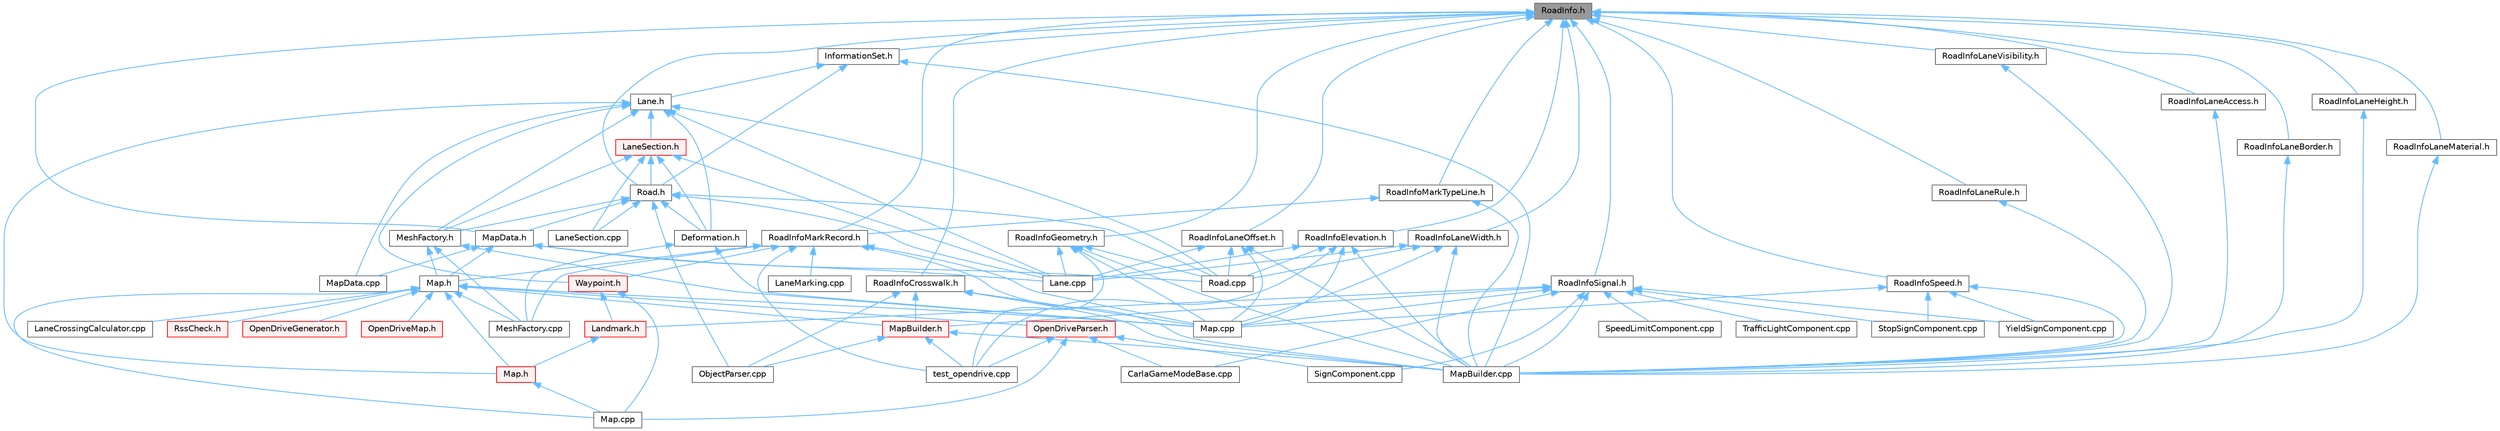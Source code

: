 digraph "RoadInfo.h"
{
 // INTERACTIVE_SVG=YES
 // LATEX_PDF_SIZE
  bgcolor="transparent";
  edge [fontname=Helvetica,fontsize=10,labelfontname=Helvetica,labelfontsize=10];
  node [fontname=Helvetica,fontsize=10,shape=box,height=0.2,width=0.4];
  Node1 [id="Node000001",label="RoadInfo.h",height=0.2,width=0.4,color="gray40", fillcolor="grey60", style="filled", fontcolor="black",tooltip=" "];
  Node1 -> Node2 [id="edge1_Node000001_Node000002",dir="back",color="steelblue1",style="solid",tooltip=" "];
  Node2 [id="Node000002",label="InformationSet.h",height=0.2,width=0.4,color="grey40", fillcolor="white", style="filled",URL="$d2/d56/InformationSet_8h.html",tooltip=" "];
  Node2 -> Node3 [id="edge2_Node000002_Node000003",dir="back",color="steelblue1",style="solid",tooltip=" "];
  Node3 [id="Node000003",label="Lane.h",height=0.2,width=0.4,color="grey40", fillcolor="white", style="filled",URL="$d8/d27/Lane_8h.html",tooltip=" "];
  Node3 -> Node4 [id="edge3_Node000003_Node000004",dir="back",color="steelblue1",style="solid",tooltip=" "];
  Node4 [id="Node000004",label="Deformation.h",height=0.2,width=0.4,color="grey40", fillcolor="white", style="filled",URL="$dd/d04/Deformation_8h.html",tooltip=" "];
  Node4 -> Node5 [id="edge4_Node000004_Node000005",dir="back",color="steelblue1",style="solid",tooltip=" "];
  Node5 [id="Node000005",label="Map.cpp",height=0.2,width=0.4,color="grey40", fillcolor="white", style="filled",URL="$d9/d5a/road_2Map_8cpp.html",tooltip=" "];
  Node4 -> Node6 [id="edge5_Node000004_Node000006",dir="back",color="steelblue1",style="solid",tooltip=" "];
  Node6 [id="Node000006",label="MeshFactory.cpp",height=0.2,width=0.4,color="grey40", fillcolor="white", style="filled",URL="$dd/d9c/MeshFactory_8cpp.html",tooltip=" "];
  Node3 -> Node7 [id="edge6_Node000003_Node000007",dir="back",color="steelblue1",style="solid",tooltip=" "];
  Node7 [id="Node000007",label="Lane.cpp",height=0.2,width=0.4,color="grey40", fillcolor="white", style="filled",URL="$dc/d13/Lane_8cpp.html",tooltip=" "];
  Node3 -> Node8 [id="edge7_Node000003_Node000008",dir="back",color="steelblue1",style="solid",tooltip=" "];
  Node8 [id="Node000008",label="LaneSection.h",height=0.2,width=0.4,color="red", fillcolor="#FFF0F0", style="filled",URL="$d6/dfd/LaneSection_8h.html",tooltip=" "];
  Node8 -> Node4 [id="edge8_Node000008_Node000004",dir="back",color="steelblue1",style="solid",tooltip=" "];
  Node8 -> Node7 [id="edge9_Node000008_Node000007",dir="back",color="steelblue1",style="solid",tooltip=" "];
  Node8 -> Node9 [id="edge10_Node000008_Node000009",dir="back",color="steelblue1",style="solid",tooltip=" "];
  Node9 [id="Node000009",label="LaneSection.cpp",height=0.2,width=0.4,color="grey40", fillcolor="white", style="filled",URL="$d6/d5d/LaneSection_8cpp.html",tooltip=" "];
  Node8 -> Node203 [id="edge11_Node000008_Node000203",dir="back",color="steelblue1",style="solid",tooltip=" "];
  Node203 [id="Node000203",label="MeshFactory.h",height=0.2,width=0.4,color="grey40", fillcolor="white", style="filled",URL="$d9/d87/MeshFactory_8h.html",tooltip=" "];
  Node203 -> Node5 [id="edge12_Node000203_Node000005",dir="back",color="steelblue1",style="solid",tooltip=" "];
  Node203 -> Node13 [id="edge13_Node000203_Node000013",dir="back",color="steelblue1",style="solid",tooltip=" "];
  Node13 [id="Node000013",label="Map.h",height=0.2,width=0.4,color="grey40", fillcolor="white", style="filled",URL="$df/d64/road_2Map_8h.html",tooltip=" "];
  Node13 -> Node14 [id="edge14_Node000013_Node000014",dir="back",color="steelblue1",style="solid",tooltip=" "];
  Node14 [id="Node000014",label="LaneCrossingCalculator.cpp",height=0.2,width=0.4,color="grey40", fillcolor="white", style="filled",URL="$d5/da4/LaneCrossingCalculator_8cpp.html",tooltip=" "];
  Node13 -> Node15 [id="edge15_Node000013_Node000015",dir="back",color="steelblue1",style="solid",tooltip=" "];
  Node15 [id="Node000015",label="Map.cpp",height=0.2,width=0.4,color="grey40", fillcolor="white", style="filled",URL="$db/da0/client_2Map_8cpp.html",tooltip=" "];
  Node13 -> Node5 [id="edge16_Node000013_Node000005",dir="back",color="steelblue1",style="solid",tooltip=" "];
  Node13 -> Node16 [id="edge17_Node000013_Node000016",dir="back",color="steelblue1",style="solid",tooltip=" "];
  Node16 [id="Node000016",label="Map.h",height=0.2,width=0.4,color="red", fillcolor="#FFF0F0", style="filled",URL="$d4/d9d/client_2Map_8h.html",tooltip=" "];
  Node16 -> Node15 [id="edge18_Node000016_Node000015",dir="back",color="steelblue1",style="solid",tooltip=" "];
  Node13 -> Node59 [id="edge19_Node000013_Node000059",dir="back",color="steelblue1",style="solid",tooltip=" "];
  Node59 [id="Node000059",label="MapBuilder.h",height=0.2,width=0.4,color="red", fillcolor="#FFF0F0", style="filled",URL="$de/d3b/MapBuilder_8h.html",tooltip=" "];
  Node59 -> Node65 [id="edge20_Node000059_Node000065",dir="back",color="steelblue1",style="solid",tooltip=" "];
  Node65 [id="Node000065",label="MapBuilder.cpp",height=0.2,width=0.4,color="grey40", fillcolor="white", style="filled",URL="$df/da9/MapBuilder_8cpp.html",tooltip=" "];
  Node59 -> Node66 [id="edge21_Node000059_Node000066",dir="back",color="steelblue1",style="solid",tooltip=" "];
  Node66 [id="Node000066",label="ObjectParser.cpp",height=0.2,width=0.4,color="grey40", fillcolor="white", style="filled",URL="$d9/df7/ObjectParser_8cpp.html",tooltip=" "];
  Node59 -> Node72 [id="edge22_Node000059_Node000072",dir="back",color="steelblue1",style="solid",tooltip=" "];
  Node72 [id="Node000072",label="test_opendrive.cpp",height=0.2,width=0.4,color="grey40", fillcolor="white", style="filled",URL="$d1/dc0/test__opendrive_8cpp.html",tooltip=" "];
  Node13 -> Node6 [id="edge23_Node000013_Node000006",dir="back",color="steelblue1",style="solid",tooltip=" "];
  Node13 -> Node73 [id="edge24_Node000013_Node000073",dir="back",color="steelblue1",style="solid",tooltip=" "];
  Node73 [id="Node000073",label="OpenDriveGenerator.h",height=0.2,width=0.4,color="red", fillcolor="#FFF0F0", style="filled",URL="$d9/df1/OpenDriveGenerator_8h.html",tooltip=" "];
  Node13 -> Node75 [id="edge25_Node000013_Node000075",dir="back",color="steelblue1",style="solid",tooltip=" "];
  Node75 [id="Node000075",label="OpenDriveMap.h",height=0.2,width=0.4,color="red", fillcolor="#FFF0F0", style="filled",URL="$d6/d95/OpenDriveMap_8h.html",tooltip=" "];
  Node13 -> Node197 [id="edge26_Node000013_Node000197",dir="back",color="steelblue1",style="solid",tooltip=" "];
  Node197 [id="Node000197",label="OpenDriveParser.h",height=0.2,width=0.4,color="red", fillcolor="#FFF0F0", style="filled",URL="$d1/dd9/OpenDriveParser_8h.html",tooltip=" "];
  Node197 -> Node80 [id="edge27_Node000197_Node000080",dir="back",color="steelblue1",style="solid",tooltip=" "];
  Node80 [id="Node000080",label="CarlaGameModeBase.cpp",height=0.2,width=0.4,color="grey40", fillcolor="white", style="filled",URL="$d0/d2e/CarlaGameModeBase_8cpp.html",tooltip=" "];
  Node197 -> Node15 [id="edge28_Node000197_Node000015",dir="back",color="steelblue1",style="solid",tooltip=" "];
  Node197 -> Node115 [id="edge29_Node000197_Node000115",dir="back",color="steelblue1",style="solid",tooltip=" "];
  Node115 [id="Node000115",label="SignComponent.cpp",height=0.2,width=0.4,color="grey40", fillcolor="white", style="filled",URL="$d9/dbd/SignComponent_8cpp.html",tooltip=" "];
  Node197 -> Node72 [id="edge30_Node000197_Node000072",dir="back",color="steelblue1",style="solid",tooltip=" "];
  Node13 -> Node198 [id="edge31_Node000013_Node000198",dir="back",color="steelblue1",style="solid",tooltip=" "];
  Node198 [id="Node000198",label="RssCheck.h",height=0.2,width=0.4,color="red", fillcolor="#FFF0F0", style="filled",URL="$d8/dab/RssCheck_8h.html",tooltip=" "];
  Node203 -> Node6 [id="edge32_Node000203_Node000006",dir="back",color="steelblue1",style="solid",tooltip=" "];
  Node8 -> Node11 [id="edge33_Node000008_Node000011",dir="back",color="steelblue1",style="solid",tooltip=" "];
  Node11 [id="Node000011",label="Road.h",height=0.2,width=0.4,color="grey40", fillcolor="white", style="filled",URL="$db/d48/Road_8h.html",tooltip=" "];
  Node11 -> Node4 [id="edge34_Node000011_Node000004",dir="back",color="steelblue1",style="solid",tooltip=" "];
  Node11 -> Node7 [id="edge35_Node000011_Node000007",dir="back",color="steelblue1",style="solid",tooltip=" "];
  Node11 -> Node9 [id="edge36_Node000011_Node000009",dir="back",color="steelblue1",style="solid",tooltip=" "];
  Node11 -> Node12 [id="edge37_Node000011_Node000012",dir="back",color="steelblue1",style="solid",tooltip=" "];
  Node12 [id="Node000012",label="MapData.h",height=0.2,width=0.4,color="grey40", fillcolor="white", style="filled",URL="$d5/db7/MapData_8h.html",tooltip=" "];
  Node12 -> Node7 [id="edge38_Node000012_Node000007",dir="back",color="steelblue1",style="solid",tooltip=" "];
  Node12 -> Node13 [id="edge39_Node000012_Node000013",dir="back",color="steelblue1",style="solid",tooltip=" "];
  Node12 -> Node201 [id="edge40_Node000012_Node000201",dir="back",color="steelblue1",style="solid",tooltip=" "];
  Node201 [id="Node000201",label="MapData.cpp",height=0.2,width=0.4,color="grey40", fillcolor="white", style="filled",URL="$d9/d71/MapData_8cpp.html",tooltip=" "];
  Node12 -> Node202 [id="edge41_Node000012_Node000202",dir="back",color="steelblue1",style="solid",tooltip=" "];
  Node202 [id="Node000202",label="Road.cpp",height=0.2,width=0.4,color="grey40", fillcolor="white", style="filled",URL="$dc/d2f/Road_8cpp.html",tooltip=" "];
  Node11 -> Node203 [id="edge42_Node000011_Node000203",dir="back",color="steelblue1",style="solid",tooltip=" "];
  Node11 -> Node66 [id="edge43_Node000011_Node000066",dir="back",color="steelblue1",style="solid",tooltip=" "];
  Node11 -> Node202 [id="edge44_Node000011_Node000202",dir="back",color="steelblue1",style="solid",tooltip=" "];
  Node3 -> Node16 [id="edge45_Node000003_Node000016",dir="back",color="steelblue1",style="solid",tooltip=" "];
  Node3 -> Node201 [id="edge46_Node000003_Node000201",dir="back",color="steelblue1",style="solid",tooltip=" "];
  Node3 -> Node203 [id="edge47_Node000003_Node000203",dir="back",color="steelblue1",style="solid",tooltip=" "];
  Node3 -> Node202 [id="edge48_Node000003_Node000202",dir="back",color="steelblue1",style="solid",tooltip=" "];
  Node3 -> Node204 [id="edge49_Node000003_Node000204",dir="back",color="steelblue1",style="solid",tooltip=" "];
  Node204 [id="Node000204",label="Waypoint.h",height=0.2,width=0.4,color="red", fillcolor="#FFF0F0", style="filled",URL="$d0/d47/client_2Waypoint_8h.html",tooltip=" "];
  Node204 -> Node247 [id="edge50_Node000204_Node000247",dir="back",color="steelblue1",style="solid",tooltip=" "];
  Node247 [id="Node000247",label="Landmark.h",height=0.2,width=0.4,color="red", fillcolor="#FFF0F0", style="filled",URL="$db/d18/Landmark_8h.html",tooltip=" "];
  Node247 -> Node16 [id="edge51_Node000247_Node000016",dir="back",color="steelblue1",style="solid",tooltip=" "];
  Node204 -> Node15 [id="edge52_Node000204_Node000015",dir="back",color="steelblue1",style="solid",tooltip=" "];
  Node2 -> Node65 [id="edge53_Node000002_Node000065",dir="back",color="steelblue1",style="solid",tooltip=" "];
  Node2 -> Node11 [id="edge54_Node000002_Node000011",dir="back",color="steelblue1",style="solid",tooltip=" "];
  Node1 -> Node12 [id="edge55_Node000001_Node000012",dir="back",color="steelblue1",style="solid",tooltip=" "];
  Node1 -> Node11 [id="edge56_Node000001_Node000011",dir="back",color="steelblue1",style="solid",tooltip=" "];
  Node1 -> Node254 [id="edge57_Node000001_Node000254",dir="back",color="steelblue1",style="solid",tooltip=" "];
  Node254 [id="Node000254",label="RoadInfoCrosswalk.h",height=0.2,width=0.4,color="grey40", fillcolor="white", style="filled",URL="$da/dd7/RoadInfoCrosswalk_8h.html",tooltip=" "];
  Node254 -> Node5 [id="edge58_Node000254_Node000005",dir="back",color="steelblue1",style="solid",tooltip=" "];
  Node254 -> Node65 [id="edge59_Node000254_Node000065",dir="back",color="steelblue1",style="solid",tooltip=" "];
  Node254 -> Node59 [id="edge60_Node000254_Node000059",dir="back",color="steelblue1",style="solid",tooltip=" "];
  Node254 -> Node66 [id="edge61_Node000254_Node000066",dir="back",color="steelblue1",style="solid",tooltip=" "];
  Node1 -> Node255 [id="edge62_Node000001_Node000255",dir="back",color="steelblue1",style="solid",tooltip=" "];
  Node255 [id="Node000255",label="RoadInfoElevation.h",height=0.2,width=0.4,color="grey40", fillcolor="white", style="filled",URL="$d7/d90/RoadInfoElevation_8h.html",tooltip=" "];
  Node255 -> Node7 [id="edge63_Node000255_Node000007",dir="back",color="steelblue1",style="solid",tooltip=" "];
  Node255 -> Node5 [id="edge64_Node000255_Node000005",dir="back",color="steelblue1",style="solid",tooltip=" "];
  Node255 -> Node65 [id="edge65_Node000255_Node000065",dir="back",color="steelblue1",style="solid",tooltip=" "];
  Node255 -> Node202 [id="edge66_Node000255_Node000202",dir="back",color="steelblue1",style="solid",tooltip=" "];
  Node255 -> Node72 [id="edge67_Node000255_Node000072",dir="back",color="steelblue1",style="solid",tooltip=" "];
  Node1 -> Node256 [id="edge68_Node000001_Node000256",dir="back",color="steelblue1",style="solid",tooltip=" "];
  Node256 [id="Node000256",label="RoadInfoGeometry.h",height=0.2,width=0.4,color="grey40", fillcolor="white", style="filled",URL="$d0/d8e/RoadInfoGeometry_8h.html",tooltip=" "];
  Node256 -> Node7 [id="edge69_Node000256_Node000007",dir="back",color="steelblue1",style="solid",tooltip=" "];
  Node256 -> Node5 [id="edge70_Node000256_Node000005",dir="back",color="steelblue1",style="solid",tooltip=" "];
  Node256 -> Node65 [id="edge71_Node000256_Node000065",dir="back",color="steelblue1",style="solid",tooltip=" "];
  Node256 -> Node202 [id="edge72_Node000256_Node000202",dir="back",color="steelblue1",style="solid",tooltip=" "];
  Node256 -> Node72 [id="edge73_Node000256_Node000072",dir="back",color="steelblue1",style="solid",tooltip=" "];
  Node1 -> Node257 [id="edge74_Node000001_Node000257",dir="back",color="steelblue1",style="solid",tooltip=" "];
  Node257 [id="Node000257",label="RoadInfoLaneAccess.h",height=0.2,width=0.4,color="grey40", fillcolor="white", style="filled",URL="$da/d4c/RoadInfoLaneAccess_8h.html",tooltip=" "];
  Node257 -> Node65 [id="edge75_Node000257_Node000065",dir="back",color="steelblue1",style="solid",tooltip=" "];
  Node1 -> Node258 [id="edge76_Node000001_Node000258",dir="back",color="steelblue1",style="solid",tooltip=" "];
  Node258 [id="Node000258",label="RoadInfoLaneBorder.h",height=0.2,width=0.4,color="grey40", fillcolor="white", style="filled",URL="$d5/dfa/RoadInfoLaneBorder_8h.html",tooltip=" "];
  Node258 -> Node65 [id="edge77_Node000258_Node000065",dir="back",color="steelblue1",style="solid",tooltip=" "];
  Node1 -> Node259 [id="edge78_Node000001_Node000259",dir="back",color="steelblue1",style="solid",tooltip=" "];
  Node259 [id="Node000259",label="RoadInfoLaneHeight.h",height=0.2,width=0.4,color="grey40", fillcolor="white", style="filled",URL="$dc/d17/RoadInfoLaneHeight_8h.html",tooltip=" "];
  Node259 -> Node65 [id="edge79_Node000259_Node000065",dir="back",color="steelblue1",style="solid",tooltip=" "];
  Node1 -> Node260 [id="edge80_Node000001_Node000260",dir="back",color="steelblue1",style="solid",tooltip=" "];
  Node260 [id="Node000260",label="RoadInfoLaneMaterial.h",height=0.2,width=0.4,color="grey40", fillcolor="white", style="filled",URL="$d6/db2/RoadInfoLaneMaterial_8h.html",tooltip=" "];
  Node260 -> Node65 [id="edge81_Node000260_Node000065",dir="back",color="steelblue1",style="solid",tooltip=" "];
  Node1 -> Node261 [id="edge82_Node000001_Node000261",dir="back",color="steelblue1",style="solid",tooltip=" "];
  Node261 [id="Node000261",label="RoadInfoLaneOffset.h",height=0.2,width=0.4,color="grey40", fillcolor="white", style="filled",URL="$db/d26/RoadInfoLaneOffset_8h.html",tooltip=" "];
  Node261 -> Node7 [id="edge83_Node000261_Node000007",dir="back",color="steelblue1",style="solid",tooltip=" "];
  Node261 -> Node5 [id="edge84_Node000261_Node000005",dir="back",color="steelblue1",style="solid",tooltip=" "];
  Node261 -> Node65 [id="edge85_Node000261_Node000065",dir="back",color="steelblue1",style="solid",tooltip=" "];
  Node261 -> Node202 [id="edge86_Node000261_Node000202",dir="back",color="steelblue1",style="solid",tooltip=" "];
  Node1 -> Node262 [id="edge87_Node000001_Node000262",dir="back",color="steelblue1",style="solid",tooltip=" "];
  Node262 [id="Node000262",label="RoadInfoLaneRule.h",height=0.2,width=0.4,color="grey40", fillcolor="white", style="filled",URL="$da/d14/RoadInfoLaneRule_8h.html",tooltip=" "];
  Node262 -> Node65 [id="edge88_Node000262_Node000065",dir="back",color="steelblue1",style="solid",tooltip=" "];
  Node1 -> Node263 [id="edge89_Node000001_Node000263",dir="back",color="steelblue1",style="solid",tooltip=" "];
  Node263 [id="Node000263",label="RoadInfoLaneVisibility.h",height=0.2,width=0.4,color="grey40", fillcolor="white", style="filled",URL="$d5/d30/RoadInfoLaneVisibility_8h.html",tooltip=" "];
  Node263 -> Node65 [id="edge90_Node000263_Node000065",dir="back",color="steelblue1",style="solid",tooltip=" "];
  Node1 -> Node264 [id="edge91_Node000001_Node000264",dir="back",color="steelblue1",style="solid",tooltip=" "];
  Node264 [id="Node000264",label="RoadInfoLaneWidth.h",height=0.2,width=0.4,color="grey40", fillcolor="white", style="filled",URL="$d1/d16/RoadInfoLaneWidth_8h.html",tooltip=" "];
  Node264 -> Node7 [id="edge92_Node000264_Node000007",dir="back",color="steelblue1",style="solid",tooltip=" "];
  Node264 -> Node5 [id="edge93_Node000264_Node000005",dir="back",color="steelblue1",style="solid",tooltip=" "];
  Node264 -> Node65 [id="edge94_Node000264_Node000065",dir="back",color="steelblue1",style="solid",tooltip=" "];
  Node264 -> Node202 [id="edge95_Node000264_Node000202",dir="back",color="steelblue1",style="solid",tooltip=" "];
  Node1 -> Node265 [id="edge96_Node000001_Node000265",dir="back",color="steelblue1",style="solid",tooltip=" "];
  Node265 [id="Node000265",label="RoadInfoMarkRecord.h",height=0.2,width=0.4,color="grey40", fillcolor="white", style="filled",URL="$dd/d32/RoadInfoMarkRecord_8h.html",tooltip=" "];
  Node265 -> Node266 [id="edge97_Node000265_Node000266",dir="back",color="steelblue1",style="solid",tooltip=" "];
  Node266 [id="Node000266",label="LaneMarking.cpp",height=0.2,width=0.4,color="grey40", fillcolor="white", style="filled",URL="$dc/d65/LaneMarking_8cpp.html",tooltip=" "];
  Node265 -> Node5 [id="edge98_Node000265_Node000005",dir="back",color="steelblue1",style="solid",tooltip=" "];
  Node265 -> Node13 [id="edge99_Node000265_Node000013",dir="back",color="steelblue1",style="solid",tooltip=" "];
  Node265 -> Node65 [id="edge100_Node000265_Node000065",dir="back",color="steelblue1",style="solid",tooltip=" "];
  Node265 -> Node6 [id="edge101_Node000265_Node000006",dir="back",color="steelblue1",style="solid",tooltip=" "];
  Node265 -> Node204 [id="edge102_Node000265_Node000204",dir="back",color="steelblue1",style="solid",tooltip=" "];
  Node265 -> Node72 [id="edge103_Node000265_Node000072",dir="back",color="steelblue1",style="solid",tooltip=" "];
  Node1 -> Node267 [id="edge104_Node000001_Node000267",dir="back",color="steelblue1",style="solid",tooltip=" "];
  Node267 [id="Node000267",label="RoadInfoMarkTypeLine.h",height=0.2,width=0.4,color="grey40", fillcolor="white", style="filled",URL="$da/d4f/RoadInfoMarkTypeLine_8h.html",tooltip=" "];
  Node267 -> Node65 [id="edge105_Node000267_Node000065",dir="back",color="steelblue1",style="solid",tooltip=" "];
  Node267 -> Node265 [id="edge106_Node000267_Node000265",dir="back",color="steelblue1",style="solid",tooltip=" "];
  Node1 -> Node268 [id="edge107_Node000001_Node000268",dir="back",color="steelblue1",style="solid",tooltip=" "];
  Node268 [id="Node000268",label="RoadInfoSignal.h",height=0.2,width=0.4,color="grey40", fillcolor="white", style="filled",URL="$d1/d1d/RoadInfoSignal_8h.html",tooltip=" "];
  Node268 -> Node80 [id="edge108_Node000268_Node000080",dir="back",color="steelblue1",style="solid",tooltip=" "];
  Node268 -> Node247 [id="edge109_Node000268_Node000247",dir="back",color="steelblue1",style="solid",tooltip=" "];
  Node268 -> Node5 [id="edge110_Node000268_Node000005",dir="back",color="steelblue1",style="solid",tooltip=" "];
  Node268 -> Node65 [id="edge111_Node000268_Node000065",dir="back",color="steelblue1",style="solid",tooltip=" "];
  Node268 -> Node59 [id="edge112_Node000268_Node000059",dir="back",color="steelblue1",style="solid",tooltip=" "];
  Node268 -> Node115 [id="edge113_Node000268_Node000115",dir="back",color="steelblue1",style="solid",tooltip=" "];
  Node268 -> Node100 [id="edge114_Node000268_Node000100",dir="back",color="steelblue1",style="solid",tooltip=" "];
  Node100 [id="Node000100",label="SpeedLimitComponent.cpp",height=0.2,width=0.4,color="grey40", fillcolor="white", style="filled",URL="$d2/dd9/SpeedLimitComponent_8cpp.html",tooltip=" "];
  Node268 -> Node101 [id="edge115_Node000268_Node000101",dir="back",color="steelblue1",style="solid",tooltip=" "];
  Node101 [id="Node000101",label="StopSignComponent.cpp",height=0.2,width=0.4,color="grey40", fillcolor="white", style="filled",URL="$d6/ddb/StopSignComponent_8cpp.html",tooltip=" "];
  Node268 -> Node103 [id="edge116_Node000268_Node000103",dir="back",color="steelblue1",style="solid",tooltip=" "];
  Node103 [id="Node000103",label="TrafficLightComponent.cpp",height=0.2,width=0.4,color="grey40", fillcolor="white", style="filled",URL="$d3/dcd/TrafficLightComponent_8cpp.html",tooltip=" "];
  Node268 -> Node108 [id="edge117_Node000268_Node000108",dir="back",color="steelblue1",style="solid",tooltip=" "];
  Node108 [id="Node000108",label="YieldSignComponent.cpp",height=0.2,width=0.4,color="grey40", fillcolor="white", style="filled",URL="$d4/d36/YieldSignComponent_8cpp.html",tooltip=" "];
  Node1 -> Node269 [id="edge118_Node000001_Node000269",dir="back",color="steelblue1",style="solid",tooltip=" "];
  Node269 [id="Node000269",label="RoadInfoSpeed.h",height=0.2,width=0.4,color="grey40", fillcolor="white", style="filled",URL="$d6/dbd/RoadInfoSpeed_8h.html",tooltip=" "];
  Node269 -> Node5 [id="edge119_Node000269_Node000005",dir="back",color="steelblue1",style="solid",tooltip=" "];
  Node269 -> Node65 [id="edge120_Node000269_Node000065",dir="back",color="steelblue1",style="solid",tooltip=" "];
  Node269 -> Node101 [id="edge121_Node000269_Node000101",dir="back",color="steelblue1",style="solid",tooltip=" "];
  Node269 -> Node108 [id="edge122_Node000269_Node000108",dir="back",color="steelblue1",style="solid",tooltip=" "];
}
